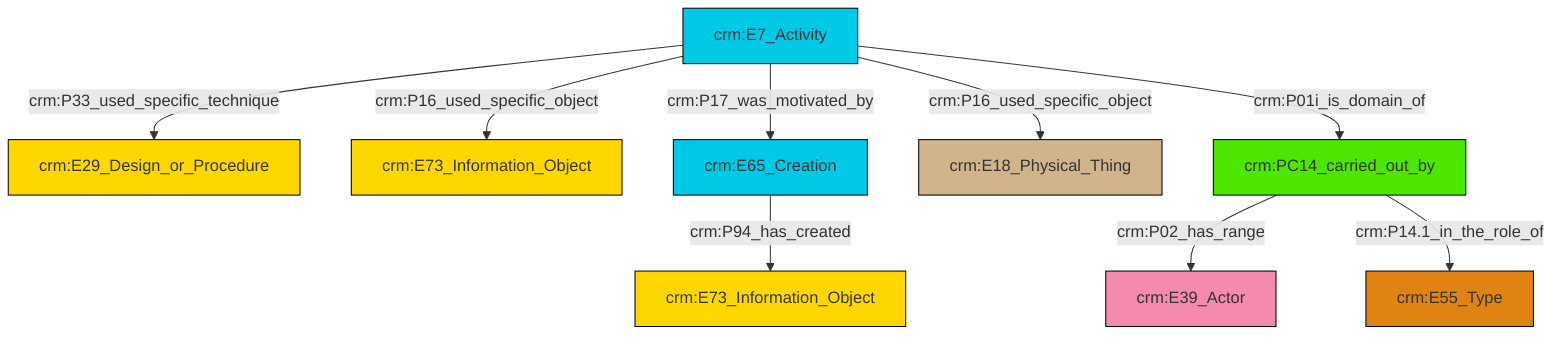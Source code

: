 graph TD
classDef Literal fill:#f2f2f2,stroke:#000000;
classDef CRM_Entity fill:#FFFFFF,stroke:#000000;
classDef Temporal_Entity fill:#00C9E6, stroke:#000000;
classDef Type fill:#E18312, stroke:#000000;
classDef Time-Span fill:#2C9C91, stroke:#000000;
classDef Appellation fill:#FFEB7F, stroke:#000000;
classDef Place fill:#008836, stroke:#000000;
classDef Persistent_Item fill:#B266B2, stroke:#000000;
classDef Conceptual_Object fill:#FFD700, stroke:#000000;
classDef Physical_Thing fill:#D2B48C, stroke:#000000;
classDef Actor fill:#f58aad, stroke:#000000;
classDef PC_Classes fill:#4ce600, stroke:#000000;
classDef Multi fill:#cccccc,stroke:#000000;

2["crm:E7_Activity"]:::Temporal_Entity -->|crm:P16_used_specific_object| 3["crm:E73_Information_Object"]:::Conceptual_Object
4["crm:E65_Creation"]:::Temporal_Entity -->|crm:P94_has_created| 10["crm:E73_Information_Object"]:::Conceptual_Object
2["crm:E7_Activity"]:::Temporal_Entity -->|crm:P33_used_specific_technique| 0["crm:E29_Design_or_Procedure"]:::Conceptual_Object
2["crm:E7_Activity"]:::Temporal_Entity -->|crm:P17_was_motivated_by| 4["crm:E65_Creation"]:::Temporal_Entity
11["crm:PC14_carried_out_by"]:::PC_Classes -->|crm:P02_has_range| 14["crm:E39_Actor"]:::Actor
2["crm:E7_Activity"]:::Temporal_Entity -->|crm:P01i_is_domain_of| 11["crm:PC14_carried_out_by"]:::PC_Classes
2["crm:E7_Activity"]:::Temporal_Entity -->|crm:P16_used_specific_object| 6["crm:E18_Physical_Thing"]:::Physical_Thing
11["crm:PC14_carried_out_by"]:::PC_Classes -->|crm:P14.1_in_the_role_of| 8["crm:E55_Type"]:::Type